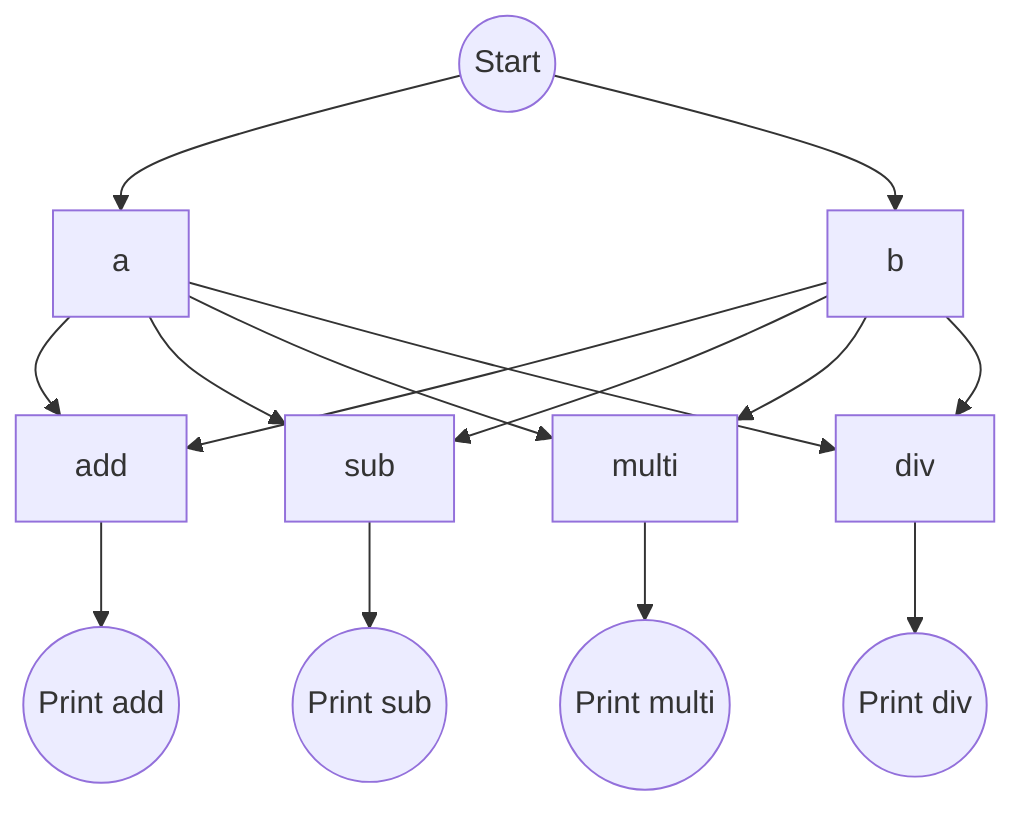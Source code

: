 flowchart TD
    %% Node for Data Source (none in this case)
    A((Start)) --> B[a] 
    A((Start)) --> C[b]
    %% Node for Variable a
    B[a] --> D[add]
    %% Node for Variable b
    C[b] --> D[add]
    %% Operation: Adding a and b
    D[add] --> E((Print add))
    %% Operation: Subtracting b from a
    C[b] --> F[sub] 
    B[a] --> F[sub]
    F[sub] --> G((Print sub))
    %% Operation: Multiplying a and b
    C[b] --> H[multi]
    B[a] --> H[multi] 
    H[multi] --> I((Print multi))
    %% Operation: Dividing a by b
    B[a] --> J[div]
    C[b] --> J[div] 
    J[div] --> K((Print div))